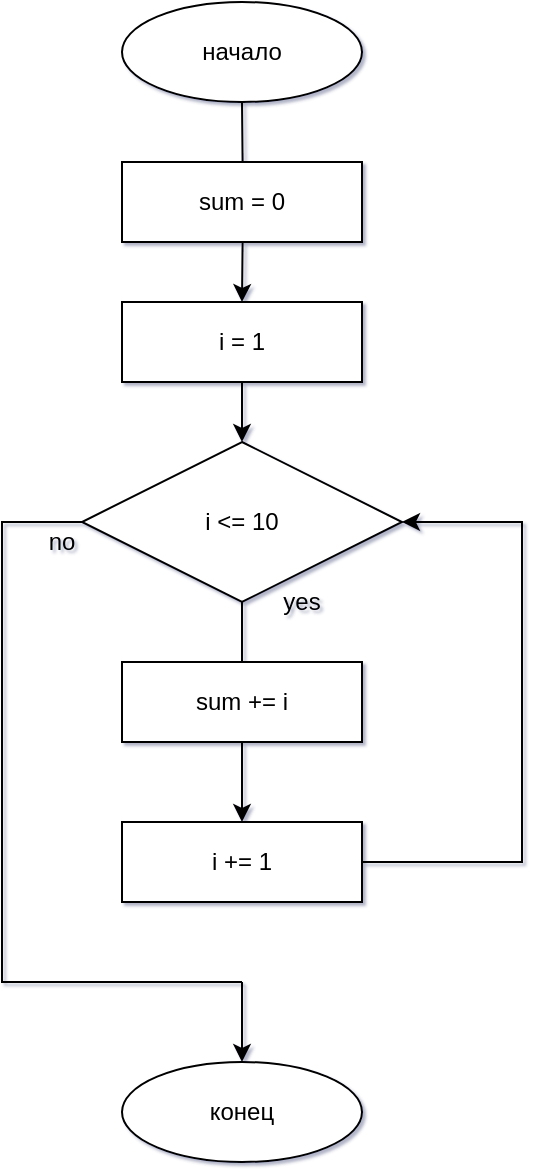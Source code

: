 <mxfile version="14.8.6" type="device"><diagram id="C5RBs43oDa-KdzZeNtuy" name="Page-1"><mxGraphModel dx="1422" dy="704" grid="1" gridSize="10" guides="1" tooltips="1" connect="1" arrows="1" fold="1" page="1" pageScale="1" pageWidth="583" pageHeight="827" math="0" shadow="1"><root><mxCell id="WIyWlLk6GJQsqaUBKTNV-0"/><mxCell id="WIyWlLk6GJQsqaUBKTNV-1" parent="WIyWlLk6GJQsqaUBKTNV-0"/><mxCell id="7-9Yx1fCEOyhYbilqiyV-8" value="" style="edgeStyle=orthogonalEdgeStyle;rounded=0;orthogonalLoop=1;jettySize=auto;html=1;" edge="1" parent="WIyWlLk6GJQsqaUBKTNV-1" target="7-9Yx1fCEOyhYbilqiyV-2"><mxGeometry relative="1" as="geometry"><mxPoint x="270" y="80" as="sourcePoint"/></mxGeometry></mxCell><mxCell id="7-9Yx1fCEOyhYbilqiyV-1" value="sum = 0" style="rounded=0;whiteSpace=wrap;html=1;" vertex="1" parent="WIyWlLk6GJQsqaUBKTNV-1"><mxGeometry x="210" y="110" width="120" height="40" as="geometry"/></mxCell><mxCell id="7-9Yx1fCEOyhYbilqiyV-9" value="" style="edgeStyle=orthogonalEdgeStyle;rounded=0;orthogonalLoop=1;jettySize=auto;html=1;" edge="1" parent="WIyWlLk6GJQsqaUBKTNV-1" source="7-9Yx1fCEOyhYbilqiyV-2" target="7-9Yx1fCEOyhYbilqiyV-4"><mxGeometry relative="1" as="geometry"/></mxCell><mxCell id="7-9Yx1fCEOyhYbilqiyV-2" value="i = 1" style="rounded=0;whiteSpace=wrap;html=1;" vertex="1" parent="WIyWlLk6GJQsqaUBKTNV-1"><mxGeometry x="210" y="180" width="120" height="40" as="geometry"/></mxCell><mxCell id="7-9Yx1fCEOyhYbilqiyV-11" value="" style="edgeStyle=orthogonalEdgeStyle;rounded=0;orthogonalLoop=1;jettySize=auto;html=1;" edge="1" parent="WIyWlLk6GJQsqaUBKTNV-1" source="7-9Yx1fCEOyhYbilqiyV-4" target="7-9Yx1fCEOyhYbilqiyV-7"><mxGeometry relative="1" as="geometry"/></mxCell><mxCell id="7-9Yx1fCEOyhYbilqiyV-15" style="edgeStyle=elbowEdgeStyle;rounded=0;orthogonalLoop=1;jettySize=auto;html=1;endArrow=none;endFill=0;" edge="1" parent="WIyWlLk6GJQsqaUBKTNV-1" source="7-9Yx1fCEOyhYbilqiyV-4"><mxGeometry relative="1" as="geometry"><mxPoint x="270" y="520" as="targetPoint"/><Array as="points"><mxPoint x="150" y="400"/><mxPoint x="130" y="430"/><mxPoint x="160" y="470"/><mxPoint x="170" y="510"/><mxPoint x="90" y="500"/></Array></mxGeometry></mxCell><mxCell id="7-9Yx1fCEOyhYbilqiyV-4" value="i &amp;lt;= 10" style="rhombus;whiteSpace=wrap;html=1;" vertex="1" parent="WIyWlLk6GJQsqaUBKTNV-1"><mxGeometry x="190" y="250" width="160" height="80" as="geometry"/></mxCell><mxCell id="7-9Yx1fCEOyhYbilqiyV-6" value="sum += i" style="rounded=0;whiteSpace=wrap;html=1;" vertex="1" parent="WIyWlLk6GJQsqaUBKTNV-1"><mxGeometry x="210" y="360" width="120" height="40" as="geometry"/></mxCell><mxCell id="7-9Yx1fCEOyhYbilqiyV-13" style="rounded=0;orthogonalLoop=1;jettySize=auto;html=1;edgeStyle=orthogonalEdgeStyle;endArrow=classic;endFill=1;entryX=1;entryY=0.5;entryDx=0;entryDy=0;" edge="1" parent="WIyWlLk6GJQsqaUBKTNV-1" source="7-9Yx1fCEOyhYbilqiyV-7" target="7-9Yx1fCEOyhYbilqiyV-4"><mxGeometry relative="1" as="geometry"><mxPoint x="490" y="300" as="targetPoint"/><Array as="points"><mxPoint x="410" y="460"/><mxPoint x="410" y="290"/></Array></mxGeometry></mxCell><mxCell id="7-9Yx1fCEOyhYbilqiyV-7" value="i += 1" style="rounded=0;whiteSpace=wrap;html=1;" vertex="1" parent="WIyWlLk6GJQsqaUBKTNV-1"><mxGeometry x="210" y="440" width="120" height="40" as="geometry"/></mxCell><mxCell id="7-9Yx1fCEOyhYbilqiyV-16" value="" style="endArrow=classic;html=1;edgeStyle=orthogonalEdgeStyle;entryX=0.5;entryY=0;entryDx=0;entryDy=0;" edge="1" parent="WIyWlLk6GJQsqaUBKTNV-1"><mxGeometry width="50" height="50" relative="1" as="geometry"><mxPoint x="270" y="520" as="sourcePoint"/><mxPoint x="270" y="560" as="targetPoint"/></mxGeometry></mxCell><mxCell id="7-9Yx1fCEOyhYbilqiyV-17" value="yes" style="text;html=1;strokeColor=none;fillColor=none;align=center;verticalAlign=middle;whiteSpace=wrap;rounded=0;" vertex="1" parent="WIyWlLk6GJQsqaUBKTNV-1"><mxGeometry x="280" y="320" width="40" height="20" as="geometry"/></mxCell><mxCell id="7-9Yx1fCEOyhYbilqiyV-20" value="no" style="text;html=1;strokeColor=none;fillColor=none;align=center;verticalAlign=middle;whiteSpace=wrap;rounded=0;" vertex="1" parent="WIyWlLk6GJQsqaUBKTNV-1"><mxGeometry x="160" y="290" width="40" height="20" as="geometry"/></mxCell><mxCell id="7-9Yx1fCEOyhYbilqiyV-21" value="начало" style="ellipse;whiteSpace=wrap;html=1;" vertex="1" parent="WIyWlLk6GJQsqaUBKTNV-1"><mxGeometry x="210" y="30" width="120" height="50" as="geometry"/></mxCell><mxCell id="7-9Yx1fCEOyhYbilqiyV-22" value="конец" style="ellipse;whiteSpace=wrap;html=1;" vertex="1" parent="WIyWlLk6GJQsqaUBKTNV-1"><mxGeometry x="210" y="560" width="120" height="50" as="geometry"/></mxCell></root></mxGraphModel></diagram></mxfile>